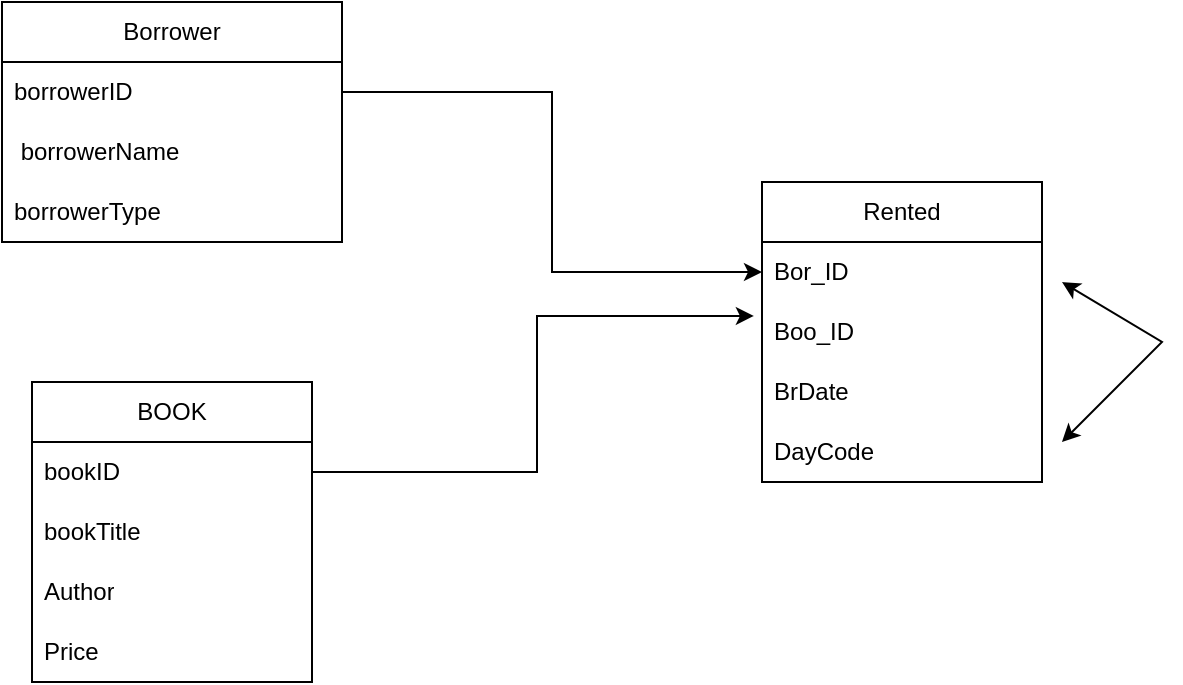 <mxfile version="23.1.1" type="device">
  <diagram name="Page-1" id="Pz1fSNp7k6MFUtthoxuD">
    <mxGraphModel dx="699" dy="458" grid="1" gridSize="10" guides="1" tooltips="1" connect="1" arrows="1" fold="1" page="1" pageScale="1" pageWidth="850" pageHeight="1100" math="0" shadow="0">
      <root>
        <mxCell id="0" />
        <mxCell id="1" parent="0" />
        <object label="Borrower" id="56gstlVzvsbuCEHMFqCA-2">
          <mxCell style="swimlane;fontStyle=0;childLayout=stackLayout;horizontal=1;startSize=30;horizontalStack=0;resizeParent=1;resizeParentMax=0;resizeLast=0;collapsible=1;marginBottom=0;whiteSpace=wrap;html=1;" vertex="1" parent="1">
            <mxGeometry x="20" y="30" width="170" height="120" as="geometry" />
          </mxCell>
        </object>
        <mxCell id="56gstlVzvsbuCEHMFqCA-4" value="borrowerID" style="text;strokeColor=none;fillColor=none;align=left;verticalAlign=middle;spacingLeft=4;spacingRight=4;overflow=hidden;points=[[0,0.5],[1,0.5]];portConstraint=eastwest;rotatable=0;whiteSpace=wrap;html=1;" vertex="1" parent="56gstlVzvsbuCEHMFqCA-2">
          <mxGeometry y="30" width="170" height="30" as="geometry" />
        </mxCell>
        <mxCell id="56gstlVzvsbuCEHMFqCA-5" value="&amp;nbsp;borrowerName" style="text;strokeColor=none;fillColor=none;align=left;verticalAlign=middle;spacingLeft=4;spacingRight=4;overflow=hidden;points=[[0,0.5],[1,0.5]];portConstraint=eastwest;rotatable=0;whiteSpace=wrap;html=1;" vertex="1" parent="56gstlVzvsbuCEHMFqCA-2">
          <mxGeometry y="60" width="170" height="30" as="geometry" />
        </mxCell>
        <mxCell id="56gstlVzvsbuCEHMFqCA-9" value="borrowerType" style="text;strokeColor=none;fillColor=none;align=left;verticalAlign=middle;spacingLeft=4;spacingRight=4;overflow=hidden;points=[[0,0.5],[1,0.5]];portConstraint=eastwest;rotatable=0;whiteSpace=wrap;html=1;" vertex="1" parent="56gstlVzvsbuCEHMFqCA-2">
          <mxGeometry y="90" width="170" height="30" as="geometry" />
        </mxCell>
        <mxCell id="56gstlVzvsbuCEHMFqCA-10" value="BOOK" style="swimlane;fontStyle=0;childLayout=stackLayout;horizontal=1;startSize=30;horizontalStack=0;resizeParent=1;resizeParentMax=0;resizeLast=0;collapsible=1;marginBottom=0;whiteSpace=wrap;html=1;" vertex="1" parent="1">
          <mxGeometry x="35" y="220" width="140" height="150" as="geometry" />
        </mxCell>
        <mxCell id="56gstlVzvsbuCEHMFqCA-11" value="bookID" style="text;strokeColor=none;fillColor=none;align=left;verticalAlign=middle;spacingLeft=4;spacingRight=4;overflow=hidden;points=[[0,0.5],[1,0.5]];portConstraint=eastwest;rotatable=0;whiteSpace=wrap;html=1;" vertex="1" parent="56gstlVzvsbuCEHMFqCA-10">
          <mxGeometry y="30" width="140" height="30" as="geometry" />
        </mxCell>
        <mxCell id="56gstlVzvsbuCEHMFqCA-12" value="bookTitle" style="text;strokeColor=none;fillColor=none;align=left;verticalAlign=middle;spacingLeft=4;spacingRight=4;overflow=hidden;points=[[0,0.5],[1,0.5]];portConstraint=eastwest;rotatable=0;whiteSpace=wrap;html=1;" vertex="1" parent="56gstlVzvsbuCEHMFqCA-10">
          <mxGeometry y="60" width="140" height="30" as="geometry" />
        </mxCell>
        <mxCell id="56gstlVzvsbuCEHMFqCA-13" value="Author" style="text;strokeColor=none;fillColor=none;align=left;verticalAlign=middle;spacingLeft=4;spacingRight=4;overflow=hidden;points=[[0,0.5],[1,0.5]];portConstraint=eastwest;rotatable=0;whiteSpace=wrap;html=1;" vertex="1" parent="56gstlVzvsbuCEHMFqCA-10">
          <mxGeometry y="90" width="140" height="30" as="geometry" />
        </mxCell>
        <mxCell id="56gstlVzvsbuCEHMFqCA-18" value="Price" style="text;strokeColor=none;fillColor=none;align=left;verticalAlign=middle;spacingLeft=4;spacingRight=4;overflow=hidden;points=[[0,0.5],[1,0.5]];portConstraint=eastwest;rotatable=0;whiteSpace=wrap;html=1;" vertex="1" parent="56gstlVzvsbuCEHMFqCA-10">
          <mxGeometry y="120" width="140" height="30" as="geometry" />
        </mxCell>
        <mxCell id="56gstlVzvsbuCEHMFqCA-19" value="Rented" style="swimlane;fontStyle=0;childLayout=stackLayout;horizontal=1;startSize=30;horizontalStack=0;resizeParent=1;resizeParentMax=0;resizeLast=0;collapsible=1;marginBottom=0;whiteSpace=wrap;html=1;" vertex="1" parent="1">
          <mxGeometry x="400" y="120" width="140" height="150" as="geometry" />
        </mxCell>
        <mxCell id="56gstlVzvsbuCEHMFqCA-20" value="Bor_ID" style="text;strokeColor=none;fillColor=none;align=left;verticalAlign=middle;spacingLeft=4;spacingRight=4;overflow=hidden;points=[[0,0.5],[1,0.5]];portConstraint=eastwest;rotatable=0;whiteSpace=wrap;html=1;" vertex="1" parent="56gstlVzvsbuCEHMFqCA-19">
          <mxGeometry y="30" width="140" height="30" as="geometry" />
        </mxCell>
        <mxCell id="56gstlVzvsbuCEHMFqCA-21" value="Boo_ID" style="text;strokeColor=none;fillColor=none;align=left;verticalAlign=middle;spacingLeft=4;spacingRight=4;overflow=hidden;points=[[0,0.5],[1,0.5]];portConstraint=eastwest;rotatable=0;whiteSpace=wrap;html=1;" vertex="1" parent="56gstlVzvsbuCEHMFqCA-19">
          <mxGeometry y="60" width="140" height="30" as="geometry" />
        </mxCell>
        <mxCell id="56gstlVzvsbuCEHMFqCA-22" value="BrDate" style="text;strokeColor=none;fillColor=none;align=left;verticalAlign=middle;spacingLeft=4;spacingRight=4;overflow=hidden;points=[[0,0.5],[1,0.5]];portConstraint=eastwest;rotatable=0;whiteSpace=wrap;html=1;" vertex="1" parent="56gstlVzvsbuCEHMFqCA-19">
          <mxGeometry y="90" width="140" height="30" as="geometry" />
        </mxCell>
        <mxCell id="56gstlVzvsbuCEHMFqCA-17" value="DayCode" style="text;strokeColor=none;fillColor=none;align=left;verticalAlign=middle;spacingLeft=4;spacingRight=4;overflow=hidden;points=[[0,0.5],[1,0.5]];portConstraint=eastwest;rotatable=0;whiteSpace=wrap;html=1;" vertex="1" parent="56gstlVzvsbuCEHMFqCA-19">
          <mxGeometry y="120" width="140" height="30" as="geometry" />
        </mxCell>
        <mxCell id="56gstlVzvsbuCEHMFqCA-27" style="edgeStyle=orthogonalEdgeStyle;rounded=0;orthogonalLoop=1;jettySize=auto;html=1;entryX=0;entryY=0.5;entryDx=0;entryDy=0;" edge="1" parent="1" source="56gstlVzvsbuCEHMFqCA-4" target="56gstlVzvsbuCEHMFqCA-20">
          <mxGeometry relative="1" as="geometry" />
        </mxCell>
        <mxCell id="56gstlVzvsbuCEHMFqCA-28" style="edgeStyle=orthogonalEdgeStyle;rounded=0;orthogonalLoop=1;jettySize=auto;html=1;entryX=-0.029;entryY=0.233;entryDx=0;entryDy=0;entryPerimeter=0;" edge="1" parent="1" source="56gstlVzvsbuCEHMFqCA-11" target="56gstlVzvsbuCEHMFqCA-21">
          <mxGeometry relative="1" as="geometry" />
        </mxCell>
        <mxCell id="56gstlVzvsbuCEHMFqCA-32" value="" style="endArrow=classic;startArrow=classic;html=1;rounded=0;" edge="1" parent="1">
          <mxGeometry width="50" height="50" relative="1" as="geometry">
            <mxPoint x="550" y="250" as="sourcePoint" />
            <mxPoint x="550" y="170" as="targetPoint" />
            <Array as="points">
              <mxPoint x="600" y="200" />
            </Array>
          </mxGeometry>
        </mxCell>
      </root>
    </mxGraphModel>
  </diagram>
</mxfile>
